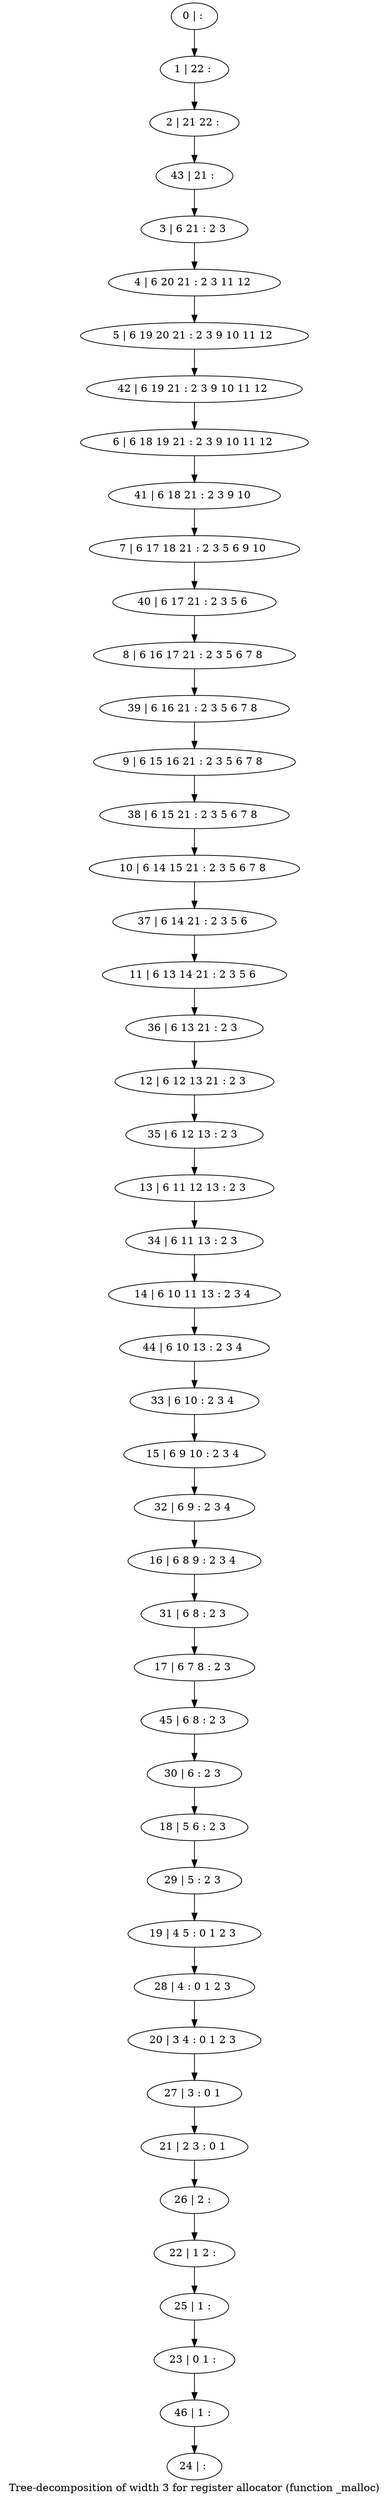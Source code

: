 digraph G {
graph [label="Tree-decomposition of width 3 for register allocator (function _malloc)"]
0[label="0 | : "];
1[label="1 | 22 : "];
2[label="2 | 21 22 : "];
3[label="3 | 6 21 : 2 3 "];
4[label="4 | 6 20 21 : 2 3 11 12 "];
5[label="5 | 6 19 20 21 : 2 3 9 10 11 12 "];
6[label="6 | 6 18 19 21 : 2 3 9 10 11 12 "];
7[label="7 | 6 17 18 21 : 2 3 5 6 9 10 "];
8[label="8 | 6 16 17 21 : 2 3 5 6 7 8 "];
9[label="9 | 6 15 16 21 : 2 3 5 6 7 8 "];
10[label="10 | 6 14 15 21 : 2 3 5 6 7 8 "];
11[label="11 | 6 13 14 21 : 2 3 5 6 "];
12[label="12 | 6 12 13 21 : 2 3 "];
13[label="13 | 6 11 12 13 : 2 3 "];
14[label="14 | 6 10 11 13 : 2 3 4 "];
15[label="15 | 6 9 10 : 2 3 4 "];
16[label="16 | 6 8 9 : 2 3 4 "];
17[label="17 | 6 7 8 : 2 3 "];
18[label="18 | 5 6 : 2 3 "];
19[label="19 | 4 5 : 0 1 2 3 "];
20[label="20 | 3 4 : 0 1 2 3 "];
21[label="21 | 2 3 : 0 1 "];
22[label="22 | 1 2 : "];
23[label="23 | 0 1 : "];
24[label="24 | : "];
25[label="25 | 1 : "];
26[label="26 | 2 : "];
27[label="27 | 3 : 0 1 "];
28[label="28 | 4 : 0 1 2 3 "];
29[label="29 | 5 : 2 3 "];
30[label="30 | 6 : 2 3 "];
31[label="31 | 6 8 : 2 3 "];
32[label="32 | 6 9 : 2 3 4 "];
33[label="33 | 6 10 : 2 3 4 "];
34[label="34 | 6 11 13 : 2 3 "];
35[label="35 | 6 12 13 : 2 3 "];
36[label="36 | 6 13 21 : 2 3 "];
37[label="37 | 6 14 21 : 2 3 5 6 "];
38[label="38 | 6 15 21 : 2 3 5 6 7 8 "];
39[label="39 | 6 16 21 : 2 3 5 6 7 8 "];
40[label="40 | 6 17 21 : 2 3 5 6 "];
41[label="41 | 6 18 21 : 2 3 9 10 "];
42[label="42 | 6 19 21 : 2 3 9 10 11 12 "];
43[label="43 | 21 : "];
44[label="44 | 6 10 13 : 2 3 4 "];
45[label="45 | 6 8 : 2 3 "];
46[label="46 | 1 : "];
0->1 ;
1->2 ;
3->4 ;
4->5 ;
25->23 ;
22->25 ;
26->22 ;
21->26 ;
27->21 ;
20->27 ;
28->20 ;
19->28 ;
29->19 ;
18->29 ;
30->18 ;
31->17 ;
16->31 ;
32->16 ;
15->32 ;
33->15 ;
34->14 ;
13->34 ;
35->13 ;
12->35 ;
36->12 ;
11->36 ;
37->11 ;
10->37 ;
38->10 ;
9->38 ;
39->9 ;
8->39 ;
40->8 ;
7->40 ;
41->7 ;
6->41 ;
42->6 ;
5->42 ;
43->3 ;
2->43 ;
44->33 ;
14->44 ;
45->30 ;
17->45 ;
46->24 ;
23->46 ;
}
